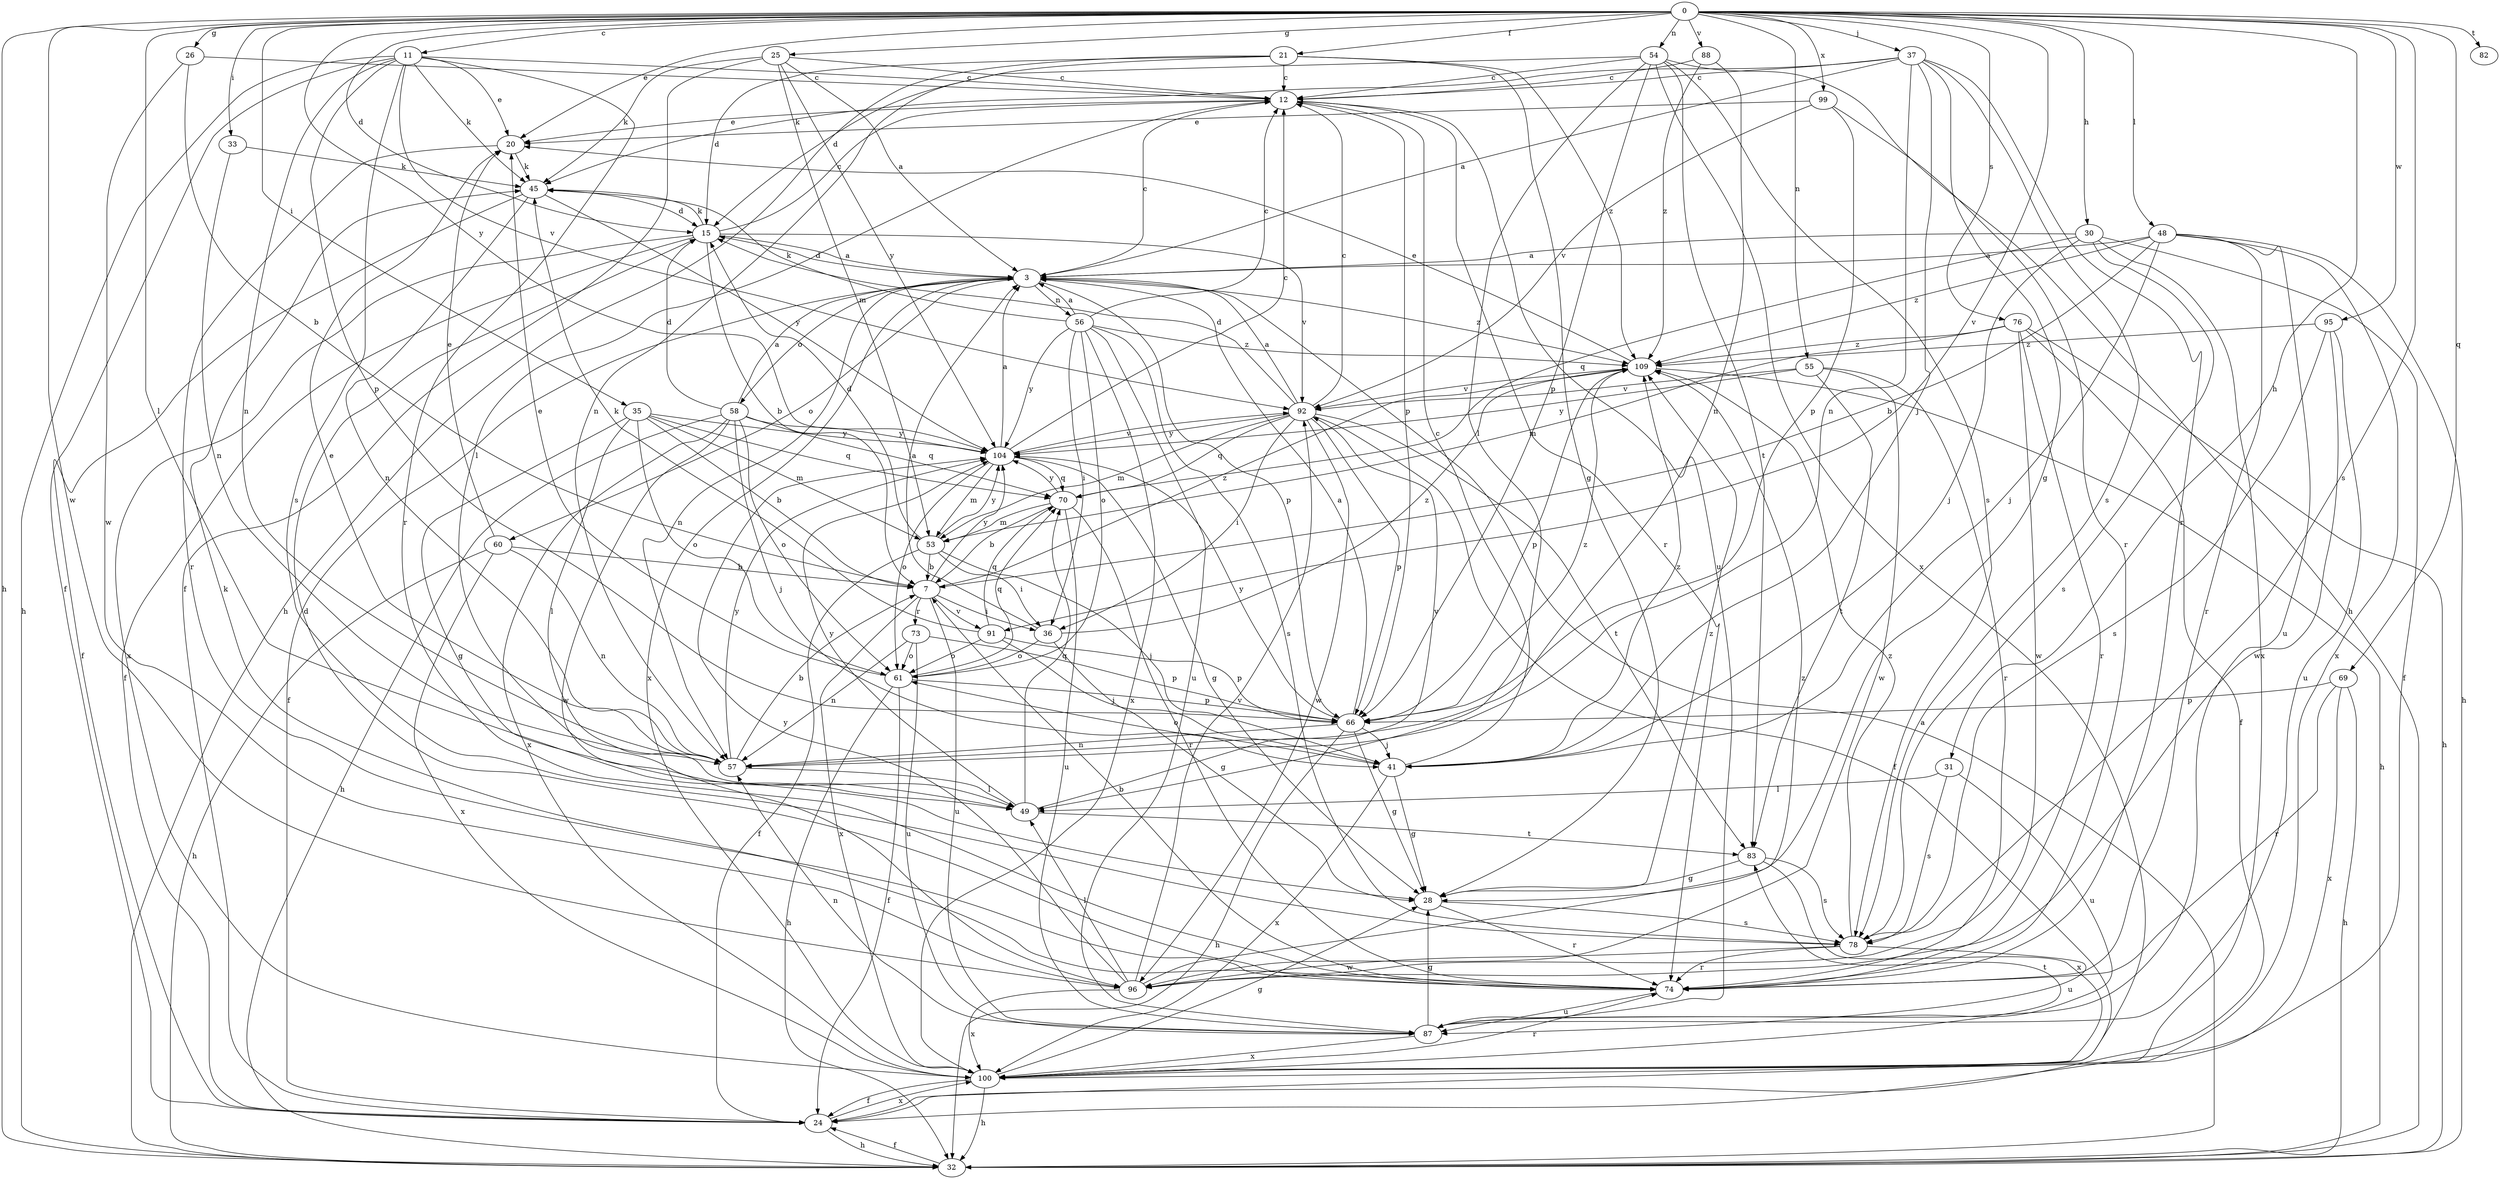 strict digraph  {
0;
3;
7;
11;
12;
15;
20;
21;
24;
25;
26;
28;
30;
31;
32;
33;
35;
36;
37;
41;
45;
48;
49;
53;
54;
55;
56;
57;
58;
60;
61;
66;
69;
70;
73;
74;
76;
78;
82;
83;
87;
88;
91;
92;
95;
96;
99;
100;
104;
109;
0 -> 11  [label=c];
0 -> 15  [label=d];
0 -> 20  [label=e];
0 -> 21  [label=f];
0 -> 25  [label=g];
0 -> 26  [label=g];
0 -> 30  [label=h];
0 -> 31  [label=h];
0 -> 32  [label=h];
0 -> 33  [label=i];
0 -> 35  [label=i];
0 -> 37  [label=j];
0 -> 48  [label=l];
0 -> 49  [label=l];
0 -> 54  [label=n];
0 -> 55  [label=n];
0 -> 69  [label=q];
0 -> 76  [label=s];
0 -> 78  [label=s];
0 -> 82  [label=t];
0 -> 88  [label=v];
0 -> 91  [label=v];
0 -> 95  [label=w];
0 -> 96  [label=w];
0 -> 99  [label=x];
0 -> 104  [label=y];
3 -> 12  [label=c];
3 -> 15  [label=d];
3 -> 24  [label=f];
3 -> 56  [label=n];
3 -> 57  [label=n];
3 -> 58  [label=o];
3 -> 60  [label=o];
3 -> 66  [label=p];
3 -> 100  [label=x];
3 -> 109  [label=z];
7 -> 36  [label=i];
7 -> 73  [label=r];
7 -> 87  [label=u];
7 -> 91  [label=v];
7 -> 100  [label=x];
7 -> 104  [label=y];
7 -> 109  [label=z];
11 -> 12  [label=c];
11 -> 20  [label=e];
11 -> 24  [label=f];
11 -> 32  [label=h];
11 -> 45  [label=k];
11 -> 57  [label=n];
11 -> 66  [label=p];
11 -> 74  [label=r];
11 -> 78  [label=s];
11 -> 92  [label=v];
12 -> 20  [label=e];
12 -> 49  [label=l];
12 -> 66  [label=p];
12 -> 74  [label=r];
12 -> 87  [label=u];
15 -> 3  [label=a];
15 -> 7  [label=b];
15 -> 12  [label=c];
15 -> 24  [label=f];
15 -> 45  [label=k];
15 -> 92  [label=v];
15 -> 100  [label=x];
20 -> 45  [label=k];
20 -> 74  [label=r];
21 -> 12  [label=c];
21 -> 15  [label=d];
21 -> 28  [label=g];
21 -> 32  [label=h];
21 -> 57  [label=n];
21 -> 109  [label=z];
24 -> 32  [label=h];
24 -> 100  [label=x];
25 -> 3  [label=a];
25 -> 12  [label=c];
25 -> 24  [label=f];
25 -> 45  [label=k];
25 -> 53  [label=m];
25 -> 104  [label=y];
26 -> 7  [label=b];
26 -> 12  [label=c];
26 -> 96  [label=w];
28 -> 74  [label=r];
28 -> 78  [label=s];
28 -> 109  [label=z];
30 -> 3  [label=a];
30 -> 24  [label=f];
30 -> 41  [label=j];
30 -> 70  [label=q];
30 -> 78  [label=s];
30 -> 100  [label=x];
31 -> 49  [label=l];
31 -> 78  [label=s];
31 -> 87  [label=u];
32 -> 3  [label=a];
32 -> 24  [label=f];
33 -> 45  [label=k];
33 -> 57  [label=n];
35 -> 7  [label=b];
35 -> 28  [label=g];
35 -> 49  [label=l];
35 -> 53  [label=m];
35 -> 61  [label=o];
35 -> 70  [label=q];
35 -> 104  [label=y];
36 -> 3  [label=a];
36 -> 28  [label=g];
36 -> 61  [label=o];
36 -> 109  [label=z];
37 -> 3  [label=a];
37 -> 12  [label=c];
37 -> 28  [label=g];
37 -> 41  [label=j];
37 -> 45  [label=k];
37 -> 57  [label=n];
37 -> 74  [label=r];
37 -> 78  [label=s];
41 -> 12  [label=c];
41 -> 28  [label=g];
41 -> 61  [label=o];
41 -> 100  [label=x];
41 -> 109  [label=z];
45 -> 15  [label=d];
45 -> 24  [label=f];
45 -> 57  [label=n];
45 -> 104  [label=y];
48 -> 3  [label=a];
48 -> 7  [label=b];
48 -> 32  [label=h];
48 -> 41  [label=j];
48 -> 74  [label=r];
48 -> 87  [label=u];
48 -> 100  [label=x];
48 -> 109  [label=z];
49 -> 70  [label=q];
49 -> 83  [label=t];
49 -> 92  [label=v];
49 -> 104  [label=y];
53 -> 7  [label=b];
53 -> 15  [label=d];
53 -> 24  [label=f];
53 -> 36  [label=i];
53 -> 41  [label=j];
53 -> 104  [label=y];
54 -> 12  [label=c];
54 -> 15  [label=d];
54 -> 32  [label=h];
54 -> 49  [label=l];
54 -> 66  [label=p];
54 -> 78  [label=s];
54 -> 83  [label=t];
54 -> 100  [label=x];
55 -> 74  [label=r];
55 -> 83  [label=t];
55 -> 92  [label=v];
55 -> 96  [label=w];
55 -> 104  [label=y];
56 -> 3  [label=a];
56 -> 12  [label=c];
56 -> 36  [label=i];
56 -> 45  [label=k];
56 -> 61  [label=o];
56 -> 78  [label=s];
56 -> 87  [label=u];
56 -> 100  [label=x];
56 -> 104  [label=y];
56 -> 109  [label=z];
57 -> 7  [label=b];
57 -> 20  [label=e];
57 -> 49  [label=l];
57 -> 104  [label=y];
58 -> 3  [label=a];
58 -> 15  [label=d];
58 -> 32  [label=h];
58 -> 41  [label=j];
58 -> 61  [label=o];
58 -> 70  [label=q];
58 -> 96  [label=w];
58 -> 100  [label=x];
58 -> 104  [label=y];
60 -> 7  [label=b];
60 -> 20  [label=e];
60 -> 32  [label=h];
60 -> 57  [label=n];
60 -> 100  [label=x];
61 -> 20  [label=e];
61 -> 24  [label=f];
61 -> 32  [label=h];
61 -> 66  [label=p];
61 -> 70  [label=q];
66 -> 3  [label=a];
66 -> 28  [label=g];
66 -> 32  [label=h];
66 -> 41  [label=j];
66 -> 57  [label=n];
66 -> 104  [label=y];
66 -> 109  [label=z];
69 -> 32  [label=h];
69 -> 66  [label=p];
69 -> 74  [label=r];
69 -> 100  [label=x];
70 -> 7  [label=b];
70 -> 53  [label=m];
70 -> 74  [label=r];
70 -> 87  [label=u];
70 -> 104  [label=y];
73 -> 57  [label=n];
73 -> 61  [label=o];
73 -> 66  [label=p];
73 -> 87  [label=u];
74 -> 7  [label=b];
74 -> 15  [label=d];
74 -> 45  [label=k];
74 -> 87  [label=u];
76 -> 24  [label=f];
76 -> 32  [label=h];
76 -> 53  [label=m];
76 -> 74  [label=r];
76 -> 96  [label=w];
76 -> 109  [label=z];
78 -> 74  [label=r];
78 -> 87  [label=u];
78 -> 96  [label=w];
78 -> 109  [label=z];
83 -> 28  [label=g];
83 -> 78  [label=s];
83 -> 100  [label=x];
87 -> 28  [label=g];
87 -> 57  [label=n];
87 -> 100  [label=x];
88 -> 12  [label=c];
88 -> 57  [label=n];
88 -> 109  [label=z];
91 -> 41  [label=j];
91 -> 45  [label=k];
91 -> 61  [label=o];
91 -> 66  [label=p];
91 -> 70  [label=q];
92 -> 3  [label=a];
92 -> 12  [label=c];
92 -> 15  [label=d];
92 -> 24  [label=f];
92 -> 36  [label=i];
92 -> 53  [label=m];
92 -> 66  [label=p];
92 -> 70  [label=q];
92 -> 83  [label=t];
92 -> 96  [label=w];
92 -> 104  [label=y];
95 -> 78  [label=s];
95 -> 87  [label=u];
95 -> 96  [label=w];
95 -> 109  [label=z];
96 -> 49  [label=l];
96 -> 92  [label=v];
96 -> 100  [label=x];
96 -> 104  [label=y];
96 -> 109  [label=z];
99 -> 20  [label=e];
99 -> 66  [label=p];
99 -> 74  [label=r];
99 -> 92  [label=v];
100 -> 24  [label=f];
100 -> 28  [label=g];
100 -> 32  [label=h];
100 -> 74  [label=r];
100 -> 83  [label=t];
104 -> 3  [label=a];
104 -> 12  [label=c];
104 -> 28  [label=g];
104 -> 53  [label=m];
104 -> 61  [label=o];
104 -> 70  [label=q];
104 -> 92  [label=v];
109 -> 20  [label=e];
109 -> 32  [label=h];
109 -> 66  [label=p];
109 -> 92  [label=v];
}
